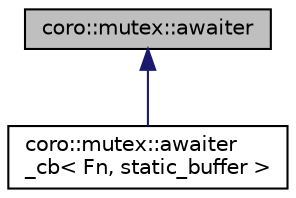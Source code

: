 digraph "coro::mutex::awaiter"
{
 // LATEX_PDF_SIZE
  edge [fontname="Helvetica",fontsize="10",labelfontname="Helvetica",labelfontsize="10"];
  node [fontname="Helvetica",fontsize="10",shape=record];
  Node1 [label="coro::mutex::awaiter",height=0.2,width=0.4,color="black", fillcolor="grey75", style="filled", fontcolor="black",tooltip="awaiter is object used in most of cases by coroutines, however it is building block of this class"];
  Node1 -> Node2 [dir="back",color="midnightblue",fontsize="10",style="solid",fontname="Helvetica"];
  Node2 [label="coro::mutex::awaiter\l_cb\< Fn, static_buffer \>",height=0.2,width=0.4,color="black", fillcolor="white", style="filled",URL="$classcoro_1_1mutex_1_1awaiter__cb.html",tooltip="awaiter with a callback function"];
}

